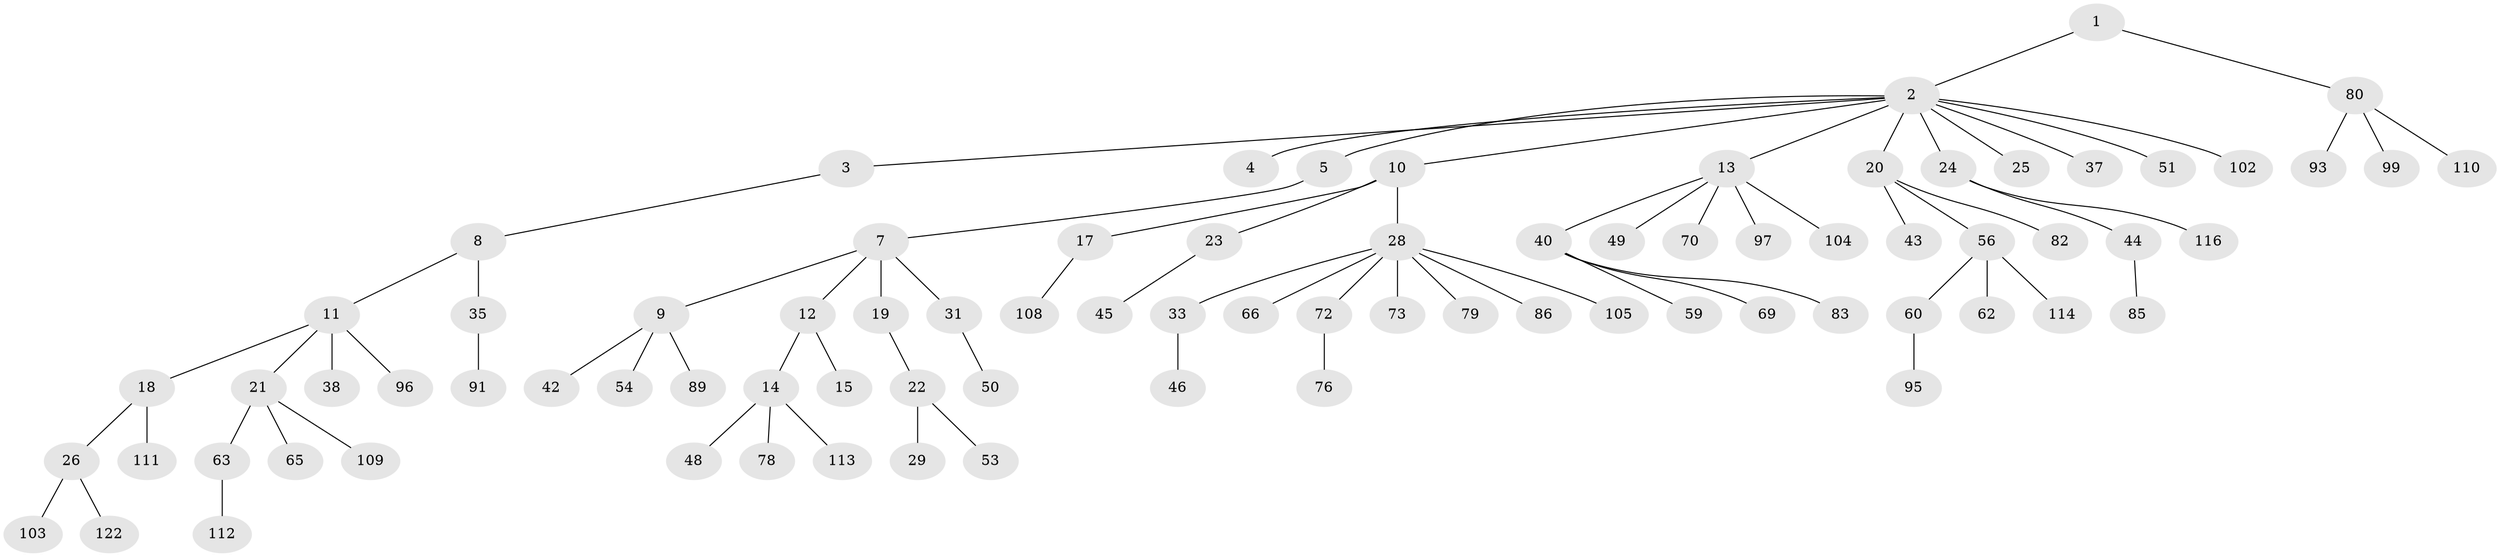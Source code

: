 // original degree distribution, {2: 0.20491803278688525, 11: 0.00819672131147541, 1: 0.5327868852459017, 3: 0.13934426229508196, 6: 0.03278688524590164, 4: 0.07377049180327869, 5: 0.00819672131147541}
// Generated by graph-tools (version 1.1) at 2025/42/03/06/25 10:42:06]
// undirected, 82 vertices, 81 edges
graph export_dot {
graph [start="1"]
  node [color=gray90,style=filled];
  1 [super="+77"];
  2 [super="+6"];
  3;
  4;
  5;
  7 [super="+16"];
  8 [super="+52"];
  9 [super="+41"];
  10;
  11 [super="+57"];
  12 [super="+74"];
  13 [super="+88"];
  14 [super="+75"];
  15;
  17 [super="+30"];
  18 [super="+58"];
  19 [super="+34"];
  20 [super="+32"];
  21 [super="+107"];
  22 [super="+39"];
  23 [super="+98"];
  24 [super="+92"];
  25 [super="+36"];
  26 [super="+27"];
  28 [super="+67"];
  29;
  31 [super="+64"];
  33 [super="+68"];
  35 [super="+118"];
  37;
  38 [super="+47"];
  40 [super="+61"];
  42 [super="+90"];
  43;
  44;
  45;
  46;
  48;
  49 [super="+55"];
  50;
  51 [super="+84"];
  53;
  54;
  56 [super="+106"];
  59 [super="+121"];
  60 [super="+115"];
  62;
  63 [super="+87"];
  65;
  66 [super="+71"];
  69;
  70;
  72;
  73;
  76 [super="+81"];
  78;
  79 [super="+94"];
  80 [super="+101"];
  82;
  83;
  85;
  86;
  89;
  91 [super="+100"];
  93;
  95 [super="+117"];
  96;
  97;
  99;
  102;
  103;
  104 [super="+119"];
  105;
  108;
  109 [super="+120"];
  110;
  111;
  112;
  113;
  114;
  116;
  122;
  1 -- 2;
  1 -- 80;
  2 -- 3;
  2 -- 4;
  2 -- 5;
  2 -- 20;
  2 -- 24;
  2 -- 25;
  2 -- 37;
  2 -- 51;
  2 -- 102;
  2 -- 10;
  2 -- 13;
  3 -- 8;
  5 -- 7;
  7 -- 9;
  7 -- 12;
  7 -- 19;
  7 -- 31;
  8 -- 11;
  8 -- 35;
  9 -- 42;
  9 -- 89;
  9 -- 54;
  10 -- 17;
  10 -- 23;
  10 -- 28;
  11 -- 18;
  11 -- 21;
  11 -- 38;
  11 -- 96;
  12 -- 14;
  12 -- 15;
  13 -- 40;
  13 -- 49;
  13 -- 70;
  13 -- 104;
  13 -- 97;
  14 -- 48;
  14 -- 113;
  14 -- 78;
  17 -- 108;
  18 -- 26;
  18 -- 111;
  19 -- 22;
  20 -- 56;
  20 -- 82;
  20 -- 43;
  21 -- 63;
  21 -- 65;
  21 -- 109;
  22 -- 29;
  22 -- 53;
  23 -- 45;
  24 -- 44;
  24 -- 116;
  26 -- 122;
  26 -- 103;
  28 -- 33;
  28 -- 66;
  28 -- 72;
  28 -- 86;
  28 -- 73;
  28 -- 105;
  28 -- 79;
  31 -- 50;
  33 -- 46;
  35 -- 91;
  40 -- 59;
  40 -- 83;
  40 -- 69;
  44 -- 85;
  56 -- 60;
  56 -- 62;
  56 -- 114;
  60 -- 95;
  63 -- 112;
  72 -- 76;
  80 -- 93;
  80 -- 99;
  80 -- 110;
}
